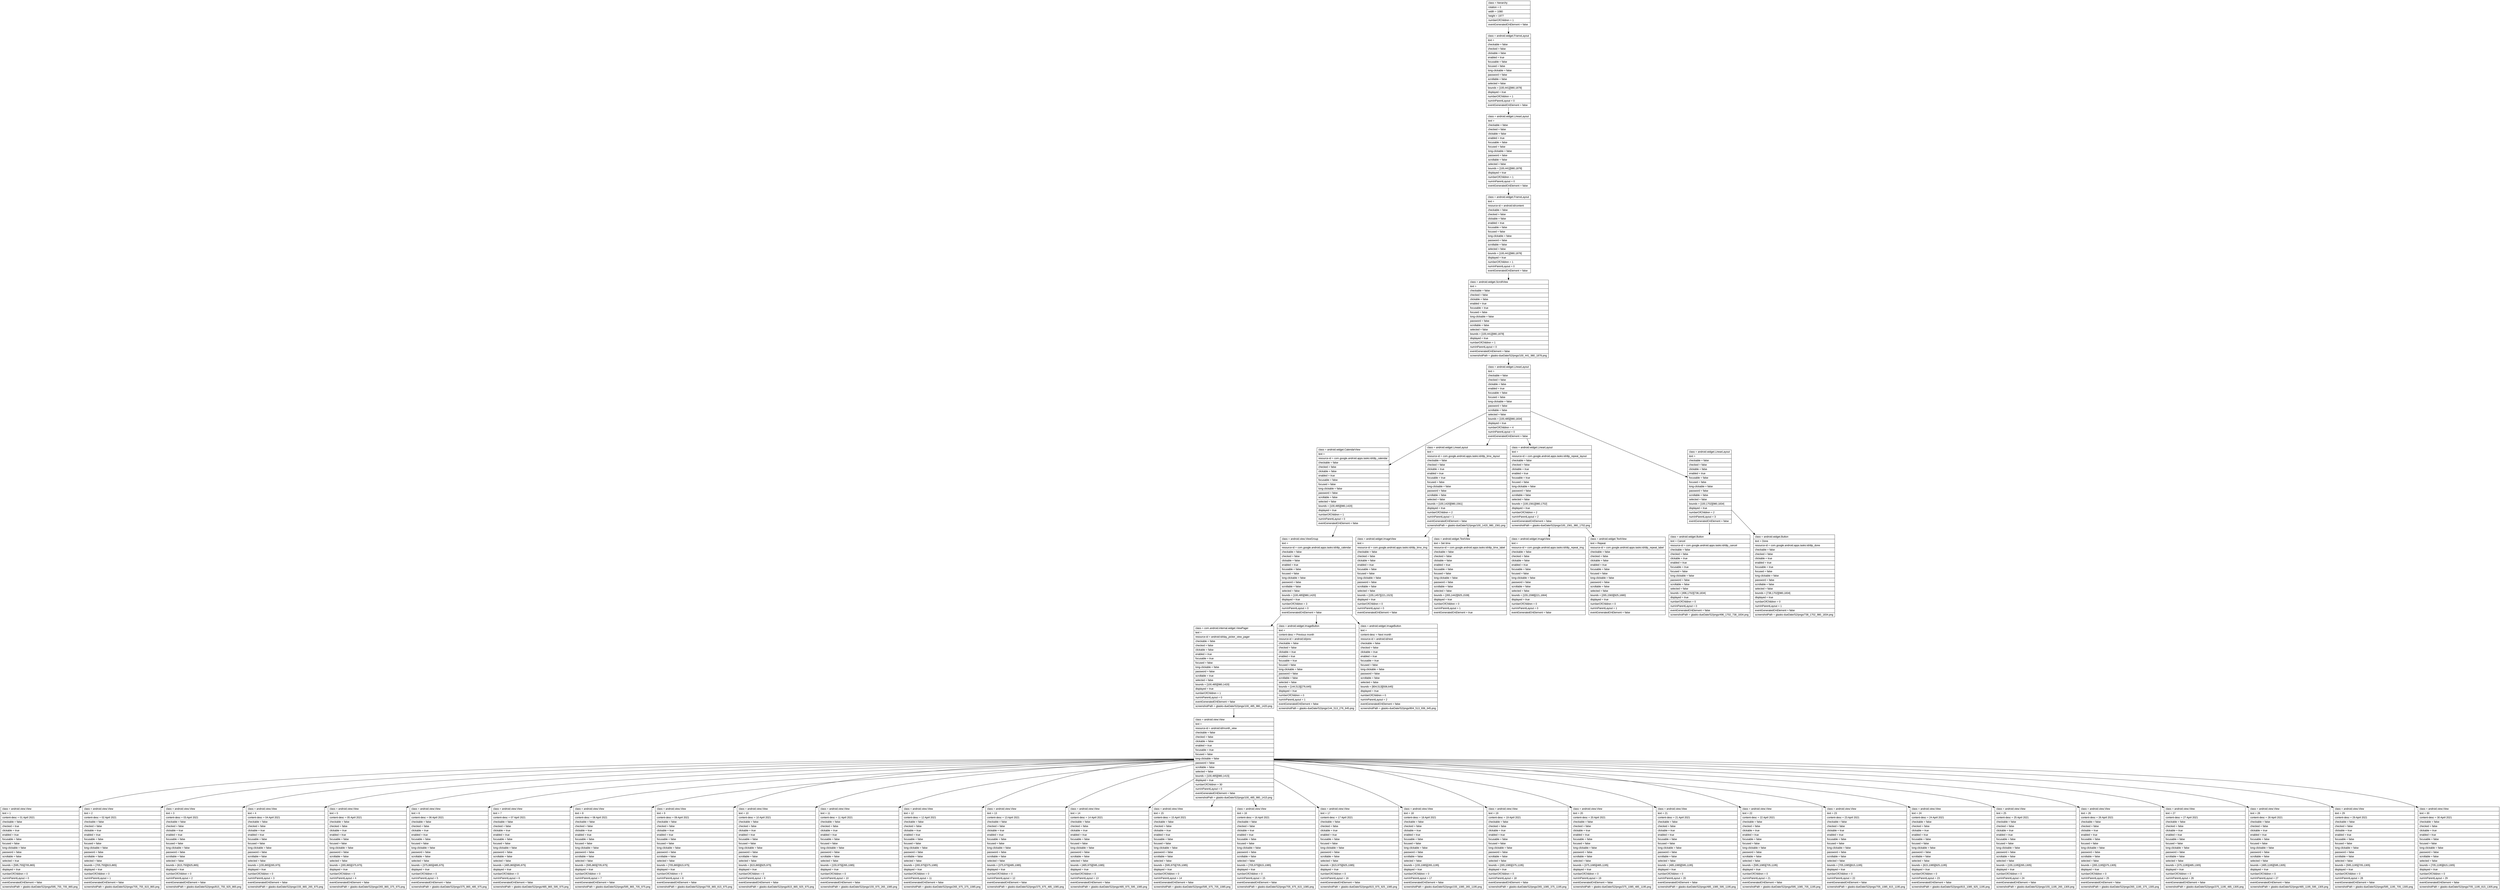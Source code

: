 digraph Layout {

	node [shape=record fontname=Arial];

	0	[label="{class = hierarchy\l|rotation = 0\l|width = 1080\l|height = 1977\l|numberOfChildren = 1\l|eventGeneratedOnElement = false \l}"]
	1	[label="{class = android.widget.FrameLayout\l|text = \l|checkable = false\l|checked = false\l|clickable = false\l|enabled = true\l|focusable = false\l|focused = false\l|long-clickable = false\l|password = false\l|scrollable = false\l|selected = false\l|bounds = [100,441][980,1878]\l|displayed = true\l|numberOfChildren = 1\l|numInParentLayout = 0\l|eventGeneratedOnElement = false \l}"]
	2	[label="{class = android.widget.LinearLayout\l|text = \l|checkable = false\l|checked = false\l|clickable = false\l|enabled = true\l|focusable = false\l|focused = false\l|long-clickable = false\l|password = false\l|scrollable = false\l|selected = false\l|bounds = [100,441][980,1878]\l|displayed = true\l|numberOfChildren = 1\l|numInParentLayout = 0\l|eventGeneratedOnElement = false \l}"]
	3	[label="{class = android.widget.FrameLayout\l|text = \l|resource-id = android:id/content\l|checkable = false\l|checked = false\l|clickable = false\l|enabled = true\l|focusable = false\l|focused = false\l|long-clickable = false\l|password = false\l|scrollable = false\l|selected = false\l|bounds = [100,441][980,1878]\l|displayed = true\l|numberOfChildren = 1\l|numInParentLayout = 0\l|eventGeneratedOnElement = false \l}"]
	4	[label="{class = android.widget.ScrollView\l|text = \l|checkable = false\l|checked = false\l|clickable = false\l|enabled = true\l|focusable = true\l|focused = false\l|long-clickable = false\l|password = false\l|scrollable = false\l|selected = false\l|bounds = [100,441][980,1878]\l|displayed = true\l|numberOfChildren = 1\l|numInParentLayout = 0\l|eventGeneratedOnElement = false \l|screenshotPath = gtasks-dueDate/S2/pngs/100_441_980_1878.png\l}"]
	5	[label="{class = android.widget.LinearLayout\l|text = \l|checkable = false\l|checked = false\l|clickable = false\l|enabled = true\l|focusable = false\l|focused = false\l|long-clickable = false\l|password = false\l|scrollable = false\l|selected = false\l|bounds = [100,485][980,1834]\l|displayed = true\l|numberOfChildren = 4\l|numInParentLayout = 0\l|eventGeneratedOnElement = false \l}"]
	6	[label="{class = android.widget.CalendarView\l|text = \l|resource-id = com.google.android.apps.tasks:id/dtp_calendar\l|checkable = false\l|checked = false\l|clickable = false\l|enabled = true\l|focusable = false\l|focused = false\l|long-clickable = false\l|password = false\l|scrollable = false\l|selected = false\l|bounds = [100,485][980,1420]\l|displayed = true\l|numberOfChildren = 1\l|numInParentLayout = 0\l|eventGeneratedOnElement = false \l}"]
	7	[label="{class = android.widget.LinearLayout\l|text = \l|resource-id = com.google.android.apps.tasks:id/dtp_time_layout\l|checkable = false\l|checked = false\l|clickable = true\l|enabled = true\l|focusable = true\l|focused = false\l|long-clickable = false\l|password = false\l|scrollable = false\l|selected = false\l|bounds = [100,1420][980,1561]\l|displayed = true\l|numberOfChildren = 2\l|numInParentLayout = 1\l|eventGeneratedOnElement = false \l|screenshotPath = gtasks-dueDate/S2/pngs/100_1420_980_1561.png\l}"]
	8	[label="{class = android.widget.LinearLayout\l|text = \l|resource-id = com.google.android.apps.tasks:id/dtp_repeat_layout\l|checkable = false\l|checked = false\l|clickable = true\l|enabled = true\l|focusable = true\l|focused = false\l|long-clickable = false\l|password = false\l|scrollable = false\l|selected = false\l|bounds = [100,1561][980,1702]\l|displayed = true\l|numberOfChildren = 2\l|numInParentLayout = 2\l|eventGeneratedOnElement = false \l|screenshotPath = gtasks-dueDate/S2/pngs/100_1561_980_1702.png\l}"]
	9	[label="{class = android.widget.LinearLayout\l|text = \l|checkable = false\l|checked = false\l|clickable = false\l|enabled = true\l|focusable = false\l|focused = false\l|long-clickable = false\l|password = false\l|scrollable = false\l|selected = false\l|bounds = [100,1702][980,1834]\l|displayed = true\l|numberOfChildren = 2\l|numInParentLayout = 3\l|eventGeneratedOnElement = false \l}"]
	10	[label="{class = android.view.ViewGroup\l|text = \l|resource-id = com.google.android.apps.tasks:id/dtp_calendar\l|checkable = false\l|checked = false\l|clickable = false\l|enabled = true\l|focusable = false\l|focused = false\l|long-clickable = false\l|password = false\l|scrollable = false\l|selected = false\l|bounds = [100,485][980,1420]\l|displayed = true\l|numberOfChildren = 3\l|numInParentLayout = 0\l|eventGeneratedOnElement = false \l}"]
	11	[label="{class = android.widget.ImageView\l|text = \l|resource-id = com.google.android.apps.tasks:id/dtp_time_img\l|checkable = false\l|checked = false\l|clickable = false\l|enabled = true\l|focusable = false\l|focused = false\l|long-clickable = false\l|password = false\l|scrollable = false\l|selected = false\l|bounds = [155,1457][221,1523]\l|displayed = true\l|numberOfChildren = 0\l|numInParentLayout = 0\l|eventGeneratedOnElement = false \l}"]
	12	[label="{class = android.widget.TextView\l|text = Set time\l|resource-id = com.google.android.apps.tasks:id/dtp_time_label\l|checkable = false\l|checked = false\l|clickable = false\l|enabled = true\l|focusable = false\l|focused = false\l|long-clickable = false\l|password = false\l|scrollable = false\l|selected = false\l|bounds = [265,1442][925,1539]\l|displayed = true\l|numberOfChildren = 0\l|numInParentLayout = 1\l|eventGeneratedOnElement = true \l}"]
	13	[label="{class = android.widget.ImageView\l|text = \l|resource-id = com.google.android.apps.tasks:id/dtp_repeat_img\l|checkable = false\l|checked = false\l|clickable = false\l|enabled = true\l|focusable = false\l|focused = false\l|long-clickable = false\l|password = false\l|scrollable = false\l|selected = false\l|bounds = [155,1598][221,1664]\l|displayed = true\l|numberOfChildren = 0\l|numInParentLayout = 0\l|eventGeneratedOnElement = false \l}"]
	14	[label="{class = android.widget.TextView\l|text = Repeat\l|resource-id = com.google.android.apps.tasks:id/dtp_repeat_label\l|checkable = false\l|checked = false\l|clickable = false\l|enabled = true\l|focusable = false\l|focused = false\l|long-clickable = false\l|password = false\l|scrollable = false\l|selected = false\l|bounds = [265,1583][925,1680]\l|displayed = true\l|numberOfChildren = 0\l|numInParentLayout = 1\l|eventGeneratedOnElement = false \l}"]
	15	[label="{class = android.widget.Button\l|text = Cancel\l|resource-id = com.google.android.apps.tasks:id/dtp_cancel\l|checkable = false\l|checked = false\l|clickable = true\l|enabled = true\l|focusable = true\l|focused = false\l|long-clickable = false\l|password = false\l|scrollable = false\l|selected = false\l|bounds = [496,1702][738,1834]\l|displayed = true\l|numberOfChildren = 0\l|numInParentLayout = 0\l|eventGeneratedOnElement = false \l|screenshotPath = gtasks-dueDate/S2/pngs/496_1702_738_1834.png\l}"]
	16	[label="{class = android.widget.Button\l|text = Done\l|resource-id = com.google.android.apps.tasks:id/dtp_done\l|checkable = false\l|checked = false\l|clickable = true\l|enabled = true\l|focusable = true\l|focused = false\l|long-clickable = false\l|password = false\l|scrollable = false\l|selected = false\l|bounds = [738,1702][980,1834]\l|displayed = true\l|numberOfChildren = 0\l|numInParentLayout = 1\l|eventGeneratedOnElement = false \l|screenshotPath = gtasks-dueDate/S2/pngs/738_1702_980_1834.png\l}"]
	17	[label="{class = com.android.internal.widget.ViewPager\l|text = \l|resource-id = android:id/day_picker_view_pager\l|checkable = false\l|checked = false\l|clickable = false\l|enabled = true\l|focusable = true\l|focused = false\l|long-clickable = false\l|password = false\l|scrollable = true\l|selected = false\l|bounds = [100,485][980,1420]\l|displayed = true\l|numberOfChildren = 1\l|numInParentLayout = 0\l|eventGeneratedOnElement = false \l|screenshotPath = gtasks-dueDate/S2/pngs/100_485_980_1420.png\l}"]
	18	[label="{class = android.widget.ImageButton\l|text = \l|content-desc = Previous month\l|resource-id = android:id/prev\l|checkable = false\l|checked = false\l|clickable = true\l|enabled = true\l|focusable = true\l|focused = false\l|long-clickable = false\l|password = false\l|scrollable = false\l|selected = false\l|bounds = [144,513][276,645]\l|displayed = true\l|numberOfChildren = 0\l|numInParentLayout = 1\l|eventGeneratedOnElement = false \l|screenshotPath = gtasks-dueDate/S2/pngs/144_513_276_645.png\l}"]
	19	[label="{class = android.widget.ImageButton\l|text = \l|content-desc = Next month\l|resource-id = android:id/next\l|checkable = false\l|checked = false\l|clickable = true\l|enabled = true\l|focusable = true\l|focused = false\l|long-clickable = false\l|password = false\l|scrollable = false\l|selected = false\l|bounds = [804,513][936,645]\l|displayed = true\l|numberOfChildren = 0\l|numInParentLayout = 2\l|eventGeneratedOnElement = false \l|screenshotPath = gtasks-dueDate/S2/pngs/804_513_936_645.png\l}"]
	20	[label="{class = android.view.View\l|text = \l|resource-id = android:id/month_view\l|checkable = false\l|checked = false\l|clickable = false\l|enabled = true\l|focusable = true\l|focused = false\l|long-clickable = false\l|password = false\l|scrollable = false\l|selected = false\l|bounds = [100,485][980,1415]\l|displayed = true\l|numberOfChildren = 30\l|numInParentLayout = 0\l|eventGeneratedOnElement = false \l|screenshotPath = gtasks-dueDate/S2/pngs/100_485_980_1415.png\l}"]
	21	[label="{class = android.view.View\l|text = 1\l|content-desc = 01 April 2021\l|checkable = false\l|checked = true\l|clickable = true\l|enabled = true\l|focusable = false\l|focused = false\l|long-clickable = false\l|password = false\l|scrollable = false\l|selected = true\l|bounds = [595,755][705,865]\l|displayed = true\l|numberOfChildren = 0\l|numInParentLayout = 0\l|eventGeneratedOnElement = false \l|screenshotPath = gtasks-dueDate/S2/pngs/595_755_705_865.png\l}"]
	22	[label="{class = android.view.View\l|text = 2\l|content-desc = 02 April 2021\l|checkable = false\l|checked = false\l|clickable = true\l|enabled = true\l|focusable = false\l|focused = false\l|long-clickable = false\l|password = false\l|scrollable = false\l|selected = false\l|bounds = [705,755][815,865]\l|displayed = true\l|numberOfChildren = 0\l|numInParentLayout = 1\l|eventGeneratedOnElement = false \l|screenshotPath = gtasks-dueDate/S2/pngs/705_755_815_865.png\l}"]
	23	[label="{class = android.view.View\l|text = 3\l|content-desc = 03 April 2021\l|checkable = false\l|checked = false\l|clickable = true\l|enabled = true\l|focusable = false\l|focused = false\l|long-clickable = false\l|password = false\l|scrollable = false\l|selected = false\l|bounds = [815,755][925,865]\l|displayed = true\l|numberOfChildren = 0\l|numInParentLayout = 2\l|eventGeneratedOnElement = false \l|screenshotPath = gtasks-dueDate/S2/pngs/815_755_925_865.png\l}"]
	24	[label="{class = android.view.View\l|text = 4\l|content-desc = 04 April 2021\l|checkable = false\l|checked = false\l|clickable = true\l|enabled = true\l|focusable = false\l|focused = false\l|long-clickable = false\l|password = false\l|scrollable = false\l|selected = false\l|bounds = [155,865][265,975]\l|displayed = true\l|numberOfChildren = 0\l|numInParentLayout = 3\l|eventGeneratedOnElement = false \l|screenshotPath = gtasks-dueDate/S2/pngs/155_865_265_975.png\l}"]
	25	[label="{class = android.view.View\l|text = 5\l|content-desc = 05 April 2021\l|checkable = false\l|checked = false\l|clickable = true\l|enabled = true\l|focusable = false\l|focused = false\l|long-clickable = false\l|password = false\l|scrollable = false\l|selected = false\l|bounds = [265,865][375,975]\l|displayed = true\l|numberOfChildren = 0\l|numInParentLayout = 4\l|eventGeneratedOnElement = false \l|screenshotPath = gtasks-dueDate/S2/pngs/265_865_375_975.png\l}"]
	26	[label="{class = android.view.View\l|text = 6\l|content-desc = 06 April 2021\l|checkable = false\l|checked = false\l|clickable = true\l|enabled = true\l|focusable = false\l|focused = false\l|long-clickable = false\l|password = false\l|scrollable = false\l|selected = false\l|bounds = [375,865][485,975]\l|displayed = true\l|numberOfChildren = 0\l|numInParentLayout = 5\l|eventGeneratedOnElement = false \l|screenshotPath = gtasks-dueDate/S2/pngs/375_865_485_975.png\l}"]
	27	[label="{class = android.view.View\l|text = 7\l|content-desc = 07 April 2021\l|checkable = false\l|checked = false\l|clickable = true\l|enabled = true\l|focusable = false\l|focused = false\l|long-clickable = false\l|password = false\l|scrollable = false\l|selected = false\l|bounds = [485,865][595,975]\l|displayed = true\l|numberOfChildren = 0\l|numInParentLayout = 6\l|eventGeneratedOnElement = false \l|screenshotPath = gtasks-dueDate/S2/pngs/485_865_595_975.png\l}"]
	28	[label="{class = android.view.View\l|text = 8\l|content-desc = 08 April 2021\l|checkable = false\l|checked = false\l|clickable = true\l|enabled = true\l|focusable = false\l|focused = false\l|long-clickable = false\l|password = false\l|scrollable = false\l|selected = false\l|bounds = [595,865][705,975]\l|displayed = true\l|numberOfChildren = 0\l|numInParentLayout = 7\l|eventGeneratedOnElement = false \l|screenshotPath = gtasks-dueDate/S2/pngs/595_865_705_975.png\l}"]
	29	[label="{class = android.view.View\l|text = 9\l|content-desc = 09 April 2021\l|checkable = false\l|checked = false\l|clickable = true\l|enabled = true\l|focusable = false\l|focused = false\l|long-clickable = false\l|password = false\l|scrollable = false\l|selected = false\l|bounds = [705,865][815,975]\l|displayed = true\l|numberOfChildren = 0\l|numInParentLayout = 8\l|eventGeneratedOnElement = false \l|screenshotPath = gtasks-dueDate/S2/pngs/705_865_815_975.png\l}"]
	30	[label="{class = android.view.View\l|text = 10\l|content-desc = 10 April 2021\l|checkable = false\l|checked = false\l|clickable = true\l|enabled = true\l|focusable = false\l|focused = false\l|long-clickable = false\l|password = false\l|scrollable = false\l|selected = false\l|bounds = [815,865][925,975]\l|displayed = true\l|numberOfChildren = 0\l|numInParentLayout = 9\l|eventGeneratedOnElement = false \l|screenshotPath = gtasks-dueDate/S2/pngs/815_865_925_975.png\l}"]
	31	[label="{class = android.view.View\l|text = 11\l|content-desc = 11 April 2021\l|checkable = false\l|checked = false\l|clickable = true\l|enabled = true\l|focusable = false\l|focused = false\l|long-clickable = false\l|password = false\l|scrollable = false\l|selected = false\l|bounds = [155,975][265,1085]\l|displayed = true\l|numberOfChildren = 0\l|numInParentLayout = 10\l|eventGeneratedOnElement = false \l|screenshotPath = gtasks-dueDate/S2/pngs/155_975_265_1085.png\l}"]
	32	[label="{class = android.view.View\l|text = 12\l|content-desc = 12 April 2021\l|checkable = false\l|checked = false\l|clickable = true\l|enabled = true\l|focusable = false\l|focused = false\l|long-clickable = false\l|password = false\l|scrollable = false\l|selected = false\l|bounds = [265,975][375,1085]\l|displayed = true\l|numberOfChildren = 0\l|numInParentLayout = 11\l|eventGeneratedOnElement = false \l|screenshotPath = gtasks-dueDate/S2/pngs/265_975_375_1085.png\l}"]
	33	[label="{class = android.view.View\l|text = 13\l|content-desc = 13 April 2021\l|checkable = false\l|checked = false\l|clickable = true\l|enabled = true\l|focusable = false\l|focused = false\l|long-clickable = false\l|password = false\l|scrollable = false\l|selected = false\l|bounds = [375,975][485,1085]\l|displayed = true\l|numberOfChildren = 0\l|numInParentLayout = 12\l|eventGeneratedOnElement = false \l|screenshotPath = gtasks-dueDate/S2/pngs/375_975_485_1085.png\l}"]
	34	[label="{class = android.view.View\l|text = 14\l|content-desc = 14 April 2021\l|checkable = false\l|checked = false\l|clickable = true\l|enabled = true\l|focusable = false\l|focused = false\l|long-clickable = false\l|password = false\l|scrollable = false\l|selected = false\l|bounds = [485,975][595,1085]\l|displayed = true\l|numberOfChildren = 0\l|numInParentLayout = 13\l|eventGeneratedOnElement = false \l|screenshotPath = gtasks-dueDate/S2/pngs/485_975_595_1085.png\l}"]
	35	[label="{class = android.view.View\l|text = 15\l|content-desc = 15 April 2021\l|checkable = false\l|checked = false\l|clickable = true\l|enabled = true\l|focusable = false\l|focused = false\l|long-clickable = false\l|password = false\l|scrollable = false\l|selected = false\l|bounds = [595,975][705,1085]\l|displayed = true\l|numberOfChildren = 0\l|numInParentLayout = 14\l|eventGeneratedOnElement = false \l|screenshotPath = gtasks-dueDate/S2/pngs/595_975_705_1085.png\l}"]
	36	[label="{class = android.view.View\l|text = 16\l|content-desc = 16 April 2021\l|checkable = false\l|checked = false\l|clickable = true\l|enabled = true\l|focusable = false\l|focused = false\l|long-clickable = false\l|password = false\l|scrollable = false\l|selected = false\l|bounds = [705,975][815,1085]\l|displayed = true\l|numberOfChildren = 0\l|numInParentLayout = 15\l|eventGeneratedOnElement = false \l|screenshotPath = gtasks-dueDate/S2/pngs/705_975_815_1085.png\l}"]
	37	[label="{class = android.view.View\l|text = 17\l|content-desc = 17 April 2021\l|checkable = false\l|checked = false\l|clickable = true\l|enabled = true\l|focusable = false\l|focused = false\l|long-clickable = false\l|password = false\l|scrollable = false\l|selected = false\l|bounds = [815,975][925,1085]\l|displayed = true\l|numberOfChildren = 0\l|numInParentLayout = 16\l|eventGeneratedOnElement = false \l|screenshotPath = gtasks-dueDate/S2/pngs/815_975_925_1085.png\l}"]
	38	[label="{class = android.view.View\l|text = 18\l|content-desc = 18 April 2021\l|checkable = false\l|checked = false\l|clickable = true\l|enabled = true\l|focusable = false\l|focused = false\l|long-clickable = false\l|password = false\l|scrollable = false\l|selected = false\l|bounds = [155,1085][265,1195]\l|displayed = true\l|numberOfChildren = 0\l|numInParentLayout = 17\l|eventGeneratedOnElement = false \l|screenshotPath = gtasks-dueDate/S2/pngs/155_1085_265_1195.png\l}"]
	39	[label="{class = android.view.View\l|text = 19\l|content-desc = 19 April 2021\l|checkable = false\l|checked = false\l|clickable = true\l|enabled = true\l|focusable = false\l|focused = false\l|long-clickable = false\l|password = false\l|scrollable = false\l|selected = false\l|bounds = [265,1085][375,1195]\l|displayed = true\l|numberOfChildren = 0\l|numInParentLayout = 18\l|eventGeneratedOnElement = false \l|screenshotPath = gtasks-dueDate/S2/pngs/265_1085_375_1195.png\l}"]
	40	[label="{class = android.view.View\l|text = 20\l|content-desc = 20 April 2021\l|checkable = false\l|checked = false\l|clickable = true\l|enabled = true\l|focusable = false\l|focused = false\l|long-clickable = false\l|password = false\l|scrollable = false\l|selected = false\l|bounds = [375,1085][485,1195]\l|displayed = true\l|numberOfChildren = 0\l|numInParentLayout = 19\l|eventGeneratedOnElement = false \l|screenshotPath = gtasks-dueDate/S2/pngs/375_1085_485_1195.png\l}"]
	41	[label="{class = android.view.View\l|text = 21\l|content-desc = 21 April 2021\l|checkable = false\l|checked = false\l|clickable = true\l|enabled = true\l|focusable = false\l|focused = false\l|long-clickable = false\l|password = false\l|scrollable = false\l|selected = false\l|bounds = [485,1085][595,1195]\l|displayed = true\l|numberOfChildren = 0\l|numInParentLayout = 20\l|eventGeneratedOnElement = false \l|screenshotPath = gtasks-dueDate/S2/pngs/485_1085_595_1195.png\l}"]
	42	[label="{class = android.view.View\l|text = 22\l|content-desc = 22 April 2021\l|checkable = false\l|checked = false\l|clickable = true\l|enabled = true\l|focusable = false\l|focused = false\l|long-clickable = false\l|password = false\l|scrollable = false\l|selected = false\l|bounds = [595,1085][705,1195]\l|displayed = true\l|numberOfChildren = 0\l|numInParentLayout = 21\l|eventGeneratedOnElement = false \l|screenshotPath = gtasks-dueDate/S2/pngs/595_1085_705_1195.png\l}"]
	43	[label="{class = android.view.View\l|text = 23\l|content-desc = 23 April 2021\l|checkable = false\l|checked = false\l|clickable = true\l|enabled = true\l|focusable = false\l|focused = false\l|long-clickable = false\l|password = false\l|scrollable = false\l|selected = false\l|bounds = [705,1085][815,1195]\l|displayed = true\l|numberOfChildren = 0\l|numInParentLayout = 22\l|eventGeneratedOnElement = false \l|screenshotPath = gtasks-dueDate/S2/pngs/705_1085_815_1195.png\l}"]
	44	[label="{class = android.view.View\l|text = 24\l|content-desc = 24 April 2021\l|checkable = false\l|checked = false\l|clickable = true\l|enabled = true\l|focusable = false\l|focused = false\l|long-clickable = false\l|password = false\l|scrollable = false\l|selected = false\l|bounds = [815,1085][925,1195]\l|displayed = true\l|numberOfChildren = 0\l|numInParentLayout = 23\l|eventGeneratedOnElement = false \l|screenshotPath = gtasks-dueDate/S2/pngs/815_1085_925_1195.png\l}"]
	45	[label="{class = android.view.View\l|text = 25\l|content-desc = 25 April 2021\l|checkable = false\l|checked = false\l|clickable = true\l|enabled = true\l|focusable = false\l|focused = false\l|long-clickable = false\l|password = false\l|scrollable = false\l|selected = false\l|bounds = [155,1195][265,1305]\l|displayed = true\l|numberOfChildren = 0\l|numInParentLayout = 24\l|eventGeneratedOnElement = false \l|screenshotPath = gtasks-dueDate/S2/pngs/155_1195_265_1305.png\l}"]
	46	[label="{class = android.view.View\l|text = 26\l|content-desc = 26 April 2021\l|checkable = false\l|checked = false\l|clickable = true\l|enabled = true\l|focusable = false\l|focused = false\l|long-clickable = false\l|password = false\l|scrollable = false\l|selected = false\l|bounds = [265,1195][375,1305]\l|displayed = true\l|numberOfChildren = 0\l|numInParentLayout = 25\l|eventGeneratedOnElement = false \l|screenshotPath = gtasks-dueDate/S2/pngs/265_1195_375_1305.png\l}"]
	47	[label="{class = android.view.View\l|text = 27\l|content-desc = 27 April 2021\l|checkable = false\l|checked = false\l|clickable = true\l|enabled = true\l|focusable = false\l|focused = false\l|long-clickable = false\l|password = false\l|scrollable = false\l|selected = false\l|bounds = [375,1195][485,1305]\l|displayed = true\l|numberOfChildren = 0\l|numInParentLayout = 26\l|eventGeneratedOnElement = false \l|screenshotPath = gtasks-dueDate/S2/pngs/375_1195_485_1305.png\l}"]
	48	[label="{class = android.view.View\l|text = 28\l|content-desc = 28 April 2021\l|checkable = false\l|checked = false\l|clickable = true\l|enabled = true\l|focusable = false\l|focused = false\l|long-clickable = false\l|password = false\l|scrollable = false\l|selected = false\l|bounds = [485,1195][595,1305]\l|displayed = true\l|numberOfChildren = 0\l|numInParentLayout = 27\l|eventGeneratedOnElement = false \l|screenshotPath = gtasks-dueDate/S2/pngs/485_1195_595_1305.png\l}"]
	49	[label="{class = android.view.View\l|text = 29\l|content-desc = 29 April 2021\l|checkable = false\l|checked = false\l|clickable = true\l|enabled = true\l|focusable = false\l|focused = false\l|long-clickable = false\l|password = false\l|scrollable = false\l|selected = false\l|bounds = [595,1195][705,1305]\l|displayed = true\l|numberOfChildren = 0\l|numInParentLayout = 28\l|eventGeneratedOnElement = false \l|screenshotPath = gtasks-dueDate/S2/pngs/595_1195_705_1305.png\l}"]
	50	[label="{class = android.view.View\l|text = 30\l|content-desc = 30 April 2021\l|checkable = false\l|checked = false\l|clickable = true\l|enabled = true\l|focusable = false\l|focused = false\l|long-clickable = false\l|password = false\l|scrollable = false\l|selected = false\l|bounds = [705,1195][815,1305]\l|displayed = true\l|numberOfChildren = 0\l|numInParentLayout = 29\l|eventGeneratedOnElement = false \l|screenshotPath = gtasks-dueDate/S2/pngs/705_1195_815_1305.png\l}"]


	0 -> 1
	1 -> 2
	2 -> 3
	3 -> 4
	4 -> 5
	5 -> 6
	5 -> 7
	5 -> 8
	5 -> 9
	6 -> 10
	7 -> 11
	7 -> 12
	8 -> 13
	8 -> 14
	9 -> 15
	9 -> 16
	10 -> 17
	10 -> 18
	10 -> 19
	17 -> 20
	20 -> 21
	20 -> 22
	20 -> 23
	20 -> 24
	20 -> 25
	20 -> 26
	20 -> 27
	20 -> 28
	20 -> 29
	20 -> 30
	20 -> 31
	20 -> 32
	20 -> 33
	20 -> 34
	20 -> 35
	20 -> 36
	20 -> 37
	20 -> 38
	20 -> 39
	20 -> 40
	20 -> 41
	20 -> 42
	20 -> 43
	20 -> 44
	20 -> 45
	20 -> 46
	20 -> 47
	20 -> 48
	20 -> 49
	20 -> 50


}
